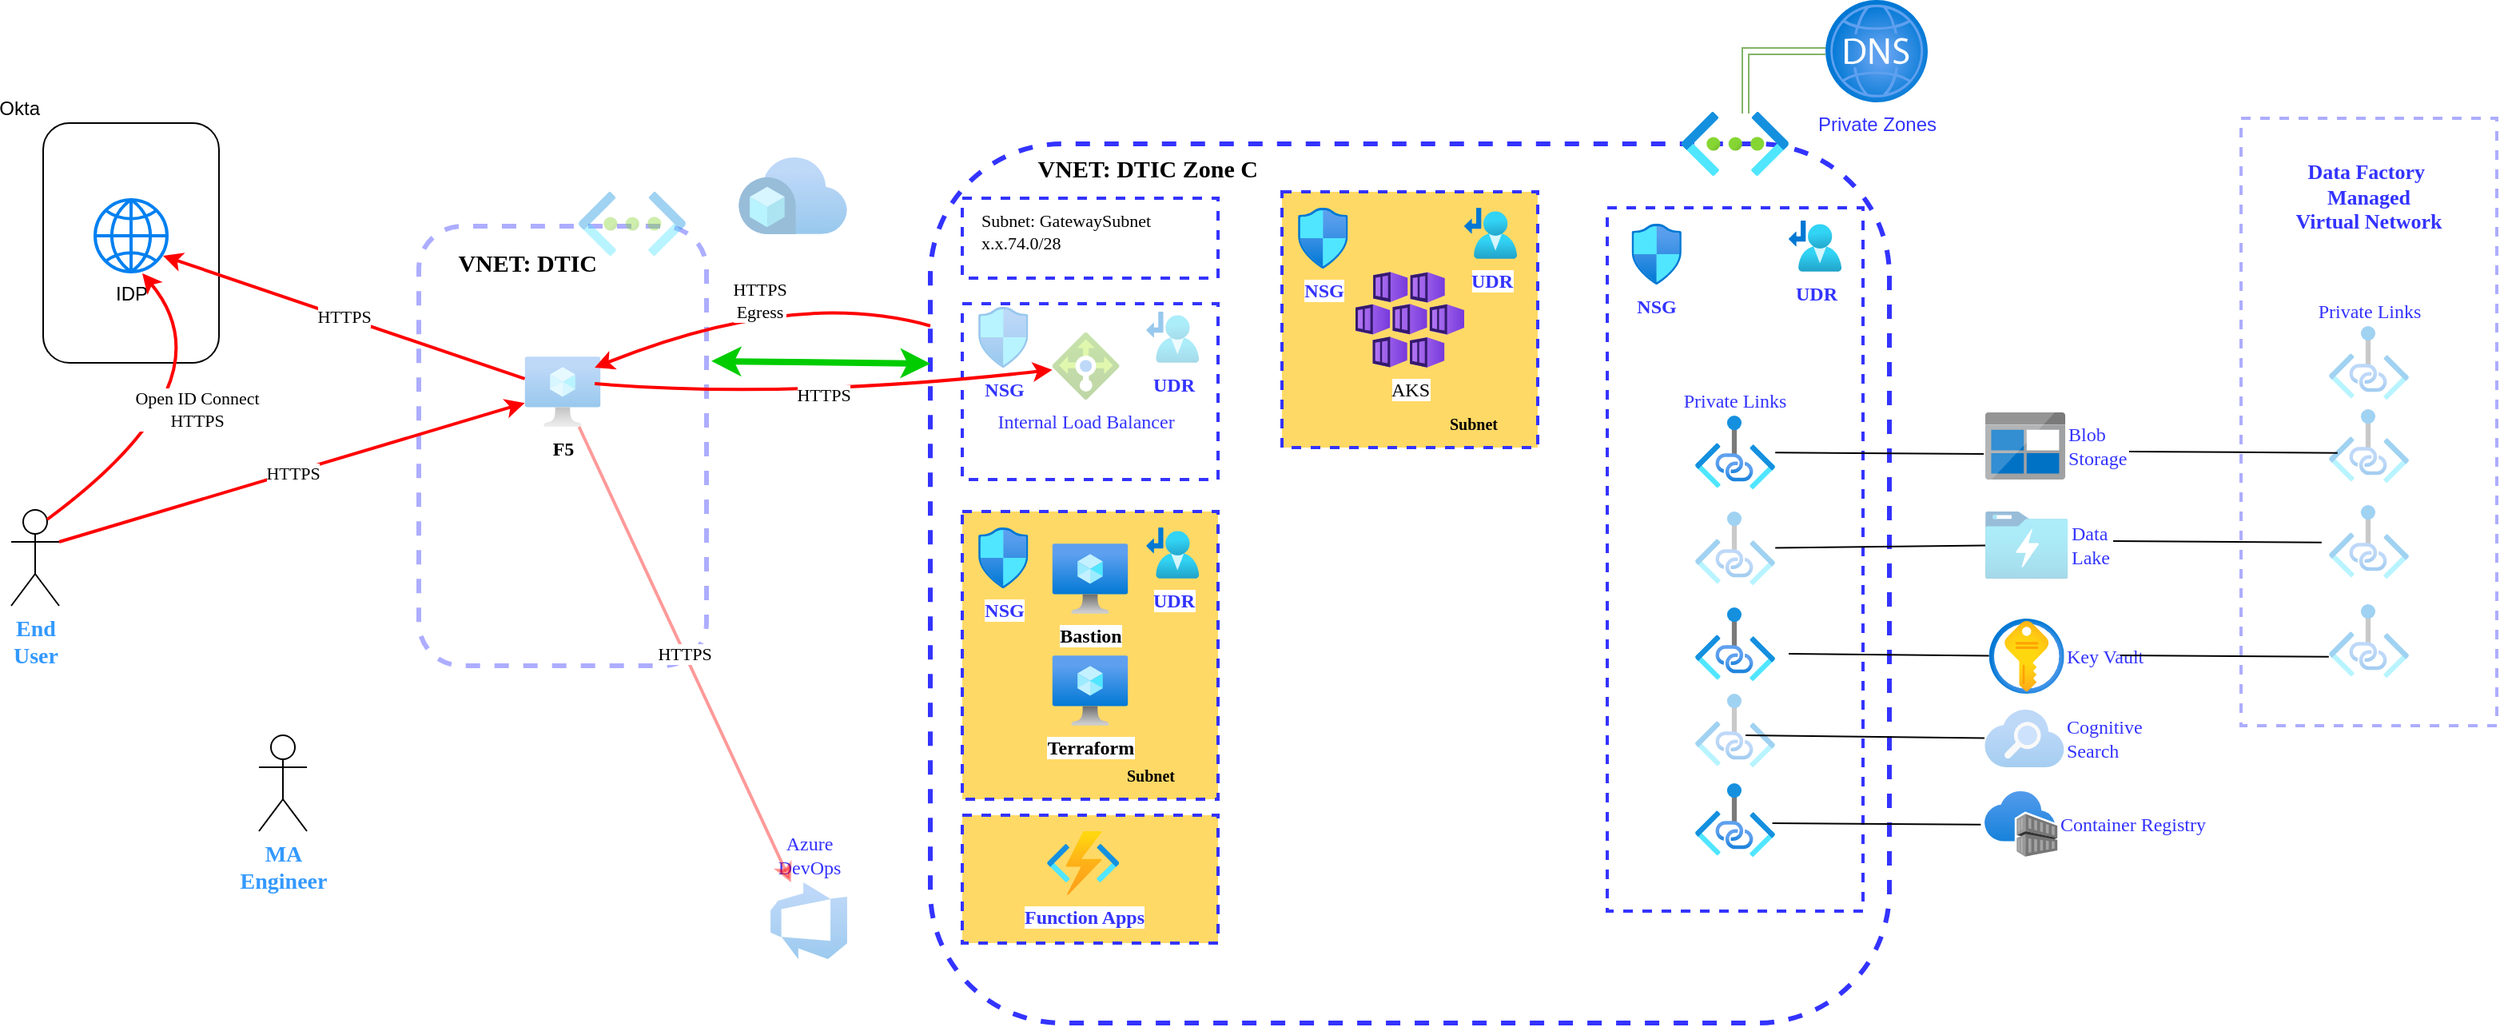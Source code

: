 <mxfile version="20.6.2" type="github">
  <diagram id="pkPBzq_F2FkeLmz5j-t2" name="Page-1">
    <mxGraphModel dx="2032" dy="1818" grid="1" gridSize="10" guides="1" tooltips="1" connect="1" arrows="1" fold="1" page="1" pageScale="1" pageWidth="850" pageHeight="1100" math="0" shadow="0">
      <root>
        <mxCell id="0" />
        <mxCell id="1" parent="0" />
        <mxCell id="_LxGCqmfsSir6SBeD6TM-1" value="" style="rounded=1;whiteSpace=wrap;html=1;direction=south;dashed=1;strokeColor=#3333FF;strokeWidth=3;fontStyle=1;fontFamily=Verdana;" parent="1" vertex="1">
          <mxGeometry x="130" y="20" width="600" height="550" as="geometry" />
        </mxCell>
        <mxCell id="_LxGCqmfsSir6SBeD6TM-2" value="" style="rounded=0;whiteSpace=wrap;html=1;dashed=1;strokeColor=#3333FF;strokeWidth=2;labelPosition=right;verticalLabelPosition=bottom;align=left;verticalAlign=top;fillColor=#FFD966;" parent="1" vertex="1">
          <mxGeometry x="150" y="250" width="160" height="180" as="geometry" />
        </mxCell>
        <mxCell id="_LxGCqmfsSir6SBeD6TM-3" value="Bastion" style="aspect=fixed;html=1;points=[];align=center;image;fontSize=12;image=img/lib/azure2/compute/Virtual_Machine.svg;dashed=1;strokeColor=#3333FF;strokeWidth=3;fontFamily=Verdana;fontStyle=1" parent="1" vertex="1">
          <mxGeometry x="206.28" y="270" width="47.44" height="44" as="geometry" />
        </mxCell>
        <mxCell id="_LxGCqmfsSir6SBeD6TM-4" value="Terraform" style="aspect=fixed;html=1;points=[];align=center;image;fontSize=12;image=img/lib/azure2/compute/Virtual_Machine.svg;dashed=1;strokeColor=#3333FF;strokeWidth=3;fontFamily=Verdana;fontStyle=1" parent="1" vertex="1">
          <mxGeometry x="206.28" y="340" width="47.44" height="44" as="geometry" />
        </mxCell>
        <mxCell id="_LxGCqmfsSir6SBeD6TM-5" value="" style="rounded=0;whiteSpace=wrap;html=1;dashed=1;strokeColor=#3333FF;strokeWidth=2;fillColor=#FFD966;" parent="1" vertex="1">
          <mxGeometry x="350" y="50" width="160" height="160" as="geometry" />
        </mxCell>
        <mxCell id="_LxGCqmfsSir6SBeD6TM-7" value="AKS" style="aspect=fixed;html=1;points=[];align=center;image;fontSize=12;image=img/lib/azure2/containers/Kubernetes_Services.svg;dashed=1;strokeColor=#3333FF;strokeWidth=2;fontFamily=Verdana;" parent="1" vertex="1">
          <mxGeometry x="396" y="100" width="68" height="60" as="geometry" />
        </mxCell>
        <mxCell id="_LxGCqmfsSir6SBeD6TM-8" value="" style="aspect=fixed;html=1;points=[];align=center;image;fontSize=12;image=img/lib/azure2/networking/Virtual_Networks.svg;dashed=1;strokeColor=#3333FF;strokeWidth=2;fontFamily=Verdana;" parent="1" vertex="1">
          <mxGeometry x="600" width="67" height="40" as="geometry" />
        </mxCell>
        <mxCell id="_LxGCqmfsSir6SBeD6TM-9" value="VNET: DTIC Zone C&amp;nbsp;" style="text;html=1;strokeColor=none;fillColor=none;align=center;verticalAlign=middle;whiteSpace=wrap;rounded=0;dashed=1;strokeWidth=2;fontFamily=Verdana;fontStyle=1;fontSize=15;" parent="1" vertex="1">
          <mxGeometry x="170" y="20" width="196.28" height="30" as="geometry" />
        </mxCell>
        <mxCell id="_LxGCqmfsSir6SBeD6TM-10" value="NSG" style="aspect=fixed;html=1;points=[];align=center;image;fontSize=12;image=img/lib/azure2/networking/Network_Security_Groups.svg;dashed=1;strokeColor=#3333FF;strokeWidth=2;fontFamily=Verdana;fontColor=#3333FF;fontStyle=1" parent="1" vertex="1">
          <mxGeometry x="160" y="260" width="31.29" height="38" as="geometry" />
        </mxCell>
        <mxCell id="_LxGCqmfsSir6SBeD6TM-11" value="Subnet" style="text;html=1;strokeColor=none;fillColor=none;align=center;verticalAlign=middle;whiteSpace=wrap;rounded=0;dashed=1;strokeWidth=2;fontFamily=Verdana;fontSize=10;fontColor=#000000;fontStyle=1" parent="1" vertex="1">
          <mxGeometry x="238.14" y="400" width="60" height="30" as="geometry" />
        </mxCell>
        <mxCell id="_LxGCqmfsSir6SBeD6TM-12" value="Subnet" style="text;html=1;strokeColor=none;fillColor=none;align=center;verticalAlign=middle;whiteSpace=wrap;rounded=0;dashed=1;strokeWidth=2;fontFamily=Verdana;fontSize=10;fontColor=#000000;fontStyle=1" parent="1" vertex="1">
          <mxGeometry x="440" y="180" width="60" height="30" as="geometry" />
        </mxCell>
        <mxCell id="_LxGCqmfsSir6SBeD6TM-13" value="NSG" style="aspect=fixed;html=1;points=[];align=center;image;fontSize=12;image=img/lib/azure2/networking/Network_Security_Groups.svg;dashed=1;strokeColor=#3333FF;strokeWidth=2;fontFamily=Verdana;fontColor=#3333FF;fontStyle=1" parent="1" vertex="1">
          <mxGeometry x="360" y="60" width="31.29" height="38" as="geometry" />
        </mxCell>
        <mxCell id="A7Y3zjwEidm9EwU9jEmX-1" value="&lt;font color=&quot;#3333ff&quot;&gt;Private Zones&lt;/font&gt;" style="aspect=fixed;html=1;points=[];align=center;image;fontSize=12;image=img/lib/azure2/networking/DNS_Zones.svg;" parent="1" vertex="1">
          <mxGeometry x="690" y="-70" width="64" height="64" as="geometry" />
        </mxCell>
        <mxCell id="A7Y3zjwEidm9EwU9jEmX-3" value="" style="shape=link;html=1;rounded=0;exitX=0.597;exitY=0.025;exitDx=0;exitDy=0;exitPerimeter=0;fillColor=#d5e8d4;strokeColor=#82b366;" parent="1" source="_LxGCqmfsSir6SBeD6TM-8" target="A7Y3zjwEidm9EwU9jEmX-1" edge="1">
          <mxGeometry width="100" relative="1" as="geometry">
            <mxPoint x="640" as="sourcePoint" />
            <mxPoint x="470" y="120" as="targetPoint" />
            <Array as="points">
              <mxPoint x="640" y="-38" />
            </Array>
          </mxGeometry>
        </mxCell>
        <mxCell id="A7Y3zjwEidm9EwU9jEmX-5" value="" style="rounded=0;whiteSpace=wrap;html=1;dashed=1;strokeColor=#3333FF;strokeWidth=2;" parent="1" vertex="1">
          <mxGeometry x="553.5" y="60" width="160" height="440" as="geometry" />
        </mxCell>
        <mxCell id="A7Y3zjwEidm9EwU9jEmX-6" value="NSG" style="aspect=fixed;html=1;points=[];align=center;image;fontSize=12;image=img/lib/azure2/networking/Network_Security_Groups.svg;dashed=1;strokeColor=#3333FF;strokeWidth=2;fontFamily=Verdana;fontColor=#3333FF;fontStyle=1" parent="1" vertex="1">
          <mxGeometry x="568.71" y="70" width="31.29" height="38" as="geometry" />
        </mxCell>
        <mxCell id="A7Y3zjwEidm9EwU9jEmX-7" value="UDR" style="aspect=fixed;html=1;points=[];align=center;image;fontSize=12;image=img/lib/azure2/networking/Route_Tables.svg;fontColor=#3333FF;fontStyle=1;fontFamily=Verdana;" parent="1" vertex="1">
          <mxGeometry x="464" y="60" width="33.03" height="32" as="geometry" />
        </mxCell>
        <mxCell id="A7Y3zjwEidm9EwU9jEmX-8" value="UDR" style="aspect=fixed;html=1;points=[];align=center;image;fontSize=12;image=img/lib/azure2/networking/Route_Tables.svg;fontColor=#3333FF;fontStyle=1;fontFamily=Verdana;" parent="1" vertex="1">
          <mxGeometry x="667" y="68" width="33.03" height="32" as="geometry" />
        </mxCell>
        <mxCell id="A7Y3zjwEidm9EwU9jEmX-9" value="UDR" style="aspect=fixed;html=1;points=[];align=center;image;fontSize=12;image=img/lib/azure2/networking/Route_Tables.svg;fontColor=#3333FF;fontStyle=1;fontFamily=Verdana;" parent="1" vertex="1">
          <mxGeometry x="265.11" y="260" width="33.03" height="32" as="geometry" />
        </mxCell>
        <mxCell id="A7Y3zjwEidm9EwU9jEmX-10" value="Private Links" style="aspect=fixed;html=1;points=[];align=center;image;fontSize=12;image=img/lib/azure2/networking/Private_Link.svg;fontFamily=Verdana;fontColor=#3333FF;labelPosition=center;verticalLabelPosition=top;verticalAlign=bottom;" parent="1" vertex="1">
          <mxGeometry x="608.41" y="190" width="50.18" height="46" as="geometry" />
        </mxCell>
        <mxCell id="A7Y3zjwEidm9EwU9jEmX-11" value="" style="aspect=fixed;html=1;points=[];align=center;image;fontSize=12;image=img/lib/azure2/networking/Private_Link.svg;fontFamily=Verdana;fontColor=#3333FF;opacity=40;" parent="1" vertex="1">
          <mxGeometry x="608.41" y="250" width="50.18" height="46" as="geometry" />
        </mxCell>
        <mxCell id="A7Y3zjwEidm9EwU9jEmX-12" value="" style="aspect=fixed;html=1;points=[];align=center;image;fontSize=12;image=img/lib/azure2/networking/Private_Link.svg;fontFamily=Verdana;fontColor=#3333FF;" parent="1" vertex="1">
          <mxGeometry x="608.41" y="310" width="50.18" height="46" as="geometry" />
        </mxCell>
        <mxCell id="A7Y3zjwEidm9EwU9jEmX-13" value="" style="aspect=fixed;html=1;points=[];align=center;image;fontSize=12;image=img/lib/azure2/networking/Private_Link.svg;fontFamily=Verdana;fontColor=#3333FF;opacity=40;" parent="1" vertex="1">
          <mxGeometry x="608.41" y="364" width="50.18" height="46" as="geometry" />
        </mxCell>
        <mxCell id="A7Y3zjwEidm9EwU9jEmX-14" value="" style="aspect=fixed;html=1;points=[];align=center;image;fontSize=12;image=img/lib/azure2/networking/Private_Link.svg;fontFamily=Verdana;fontColor=#3333FF;" parent="1" vertex="1">
          <mxGeometry x="608.41" y="420" width="50.18" height="46" as="geometry" />
        </mxCell>
        <mxCell id="A7Y3zjwEidm9EwU9jEmX-15" value="" style="rounded=0;whiteSpace=wrap;html=1;dashed=1;strokeColor=#3333FF;strokeWidth=2;labelPosition=right;verticalLabelPosition=bottom;align=left;verticalAlign=top;" parent="1" vertex="1">
          <mxGeometry x="150" y="120" width="160" height="110" as="geometry" />
        </mxCell>
        <mxCell id="A7Y3zjwEidm9EwU9jEmX-16" value="NSG" style="aspect=fixed;html=1;points=[];align=center;image;fontSize=12;image=img/lib/azure2/networking/Network_Security_Groups.svg;dashed=1;strokeColor=#3333FF;strokeWidth=2;fontFamily=Verdana;fontColor=#3333FF;fontStyle=1;opacity=40;" parent="1" vertex="1">
          <mxGeometry x="160" y="122" width="31.29" height="38" as="geometry" />
        </mxCell>
        <mxCell id="A7Y3zjwEidm9EwU9jEmX-17" value="UDR" style="aspect=fixed;html=1;points=[];align=center;image;fontSize=12;image=img/lib/azure2/networking/Route_Tables.svg;fontColor=#3333FF;fontStyle=1;fontFamily=Verdana;opacity=40;" parent="1" vertex="1">
          <mxGeometry x="265.11" y="125" width="33.03" height="32" as="geometry" />
        </mxCell>
        <mxCell id="A7Y3zjwEidm9EwU9jEmX-18" value="Internal Load Balancer" style="aspect=fixed;html=1;points=[];align=center;image;fontSize=12;image=img/lib/azure2/networking/Load_Balancers.svg;fontFamily=Verdana;fontColor=#3333FF;imageBackground=none;opacity=40;" parent="1" vertex="1">
          <mxGeometry x="206.28" y="138" width="42" height="42" as="geometry" />
        </mxCell>
        <mxCell id="A7Y3zjwEidm9EwU9jEmX-19" value="" style="rounded=0;whiteSpace=wrap;html=1;dashed=1;strokeColor=#3333FF;strokeWidth=2;labelPosition=right;verticalLabelPosition=bottom;align=left;verticalAlign=top;" parent="1" vertex="1">
          <mxGeometry x="150" y="54" width="160" height="50" as="geometry" />
        </mxCell>
        <mxCell id="A7Y3zjwEidm9EwU9jEmX-20" value="" style="rounded=0;whiteSpace=wrap;html=1;dashed=1;strokeColor=#3333FF;strokeWidth=2;labelPosition=right;verticalLabelPosition=bottom;align=left;verticalAlign=top;fillColor=#FFD966;" parent="1" vertex="1">
          <mxGeometry x="150" y="440" width="160" height="80" as="geometry" />
        </mxCell>
        <mxCell id="A7Y3zjwEidm9EwU9jEmX-21" value="Function Apps" style="aspect=fixed;html=1;points=[];align=center;image;fontSize=12;image=img/lib/azure2/compute/Function_Apps.svg;fontFamily=Verdana;fontColor=#3333FF;fontStyle=1" parent="1" vertex="1">
          <mxGeometry x="202.95" y="450" width="45.33" height="40" as="geometry" />
        </mxCell>
        <mxCell id="A7Y3zjwEidm9EwU9jEmX-24" value="Blob&lt;br&gt;Storage" style="sketch=0;aspect=fixed;html=1;points=[];align=left;image;fontSize=12;image=img/lib/mscae/BlobBlock.svg;fontFamily=Verdana;fontColor=#3333FF;labelPosition=right;verticalLabelPosition=middle;verticalAlign=middle;" parent="1" vertex="1">
          <mxGeometry x="790" y="188" width="50" height="42" as="geometry" />
        </mxCell>
        <mxCell id="A7Y3zjwEidm9EwU9jEmX-25" value="" style="endArrow=none;html=1;rounded=0;strokeColor=default;fontFamily=Verdana;fontSize=13;fontColor=#3333FF;entryX=-0.02;entryY=0.619;entryDx=0;entryDy=0;entryPerimeter=0;" parent="1" source="A7Y3zjwEidm9EwU9jEmX-10" target="A7Y3zjwEidm9EwU9jEmX-24" edge="1">
          <mxGeometry width="50" height="50" relative="1" as="geometry">
            <mxPoint x="720" y="250" as="sourcePoint" />
            <mxPoint x="770" y="200" as="targetPoint" />
          </mxGeometry>
        </mxCell>
        <mxCell id="A7Y3zjwEidm9EwU9jEmX-26" value="Data&lt;br&gt;Lake" style="aspect=fixed;html=1;points=[];align=left;image;fontSize=12;image=img/lib/azure2/analytics/Data_Lake_Store_Gen1.svg;fontFamily=Verdana;fontColor=#3333FF;labelPosition=right;verticalLabelPosition=middle;verticalAlign=middle;opacity=40;" parent="1" vertex="1">
          <mxGeometry x="790" y="250" width="51.69" height="42" as="geometry" />
        </mxCell>
        <mxCell id="A7Y3zjwEidm9EwU9jEmX-27" value="" style="endArrow=none;html=1;rounded=0;strokeColor=default;fontFamily=Verdana;fontSize=13;fontColor=#3399FF;" parent="1" source="A7Y3zjwEidm9EwU9jEmX-11" target="A7Y3zjwEidm9EwU9jEmX-26" edge="1">
          <mxGeometry width="50" height="50" relative="1" as="geometry">
            <mxPoint x="667.0" y="279.501" as="sourcePoint" />
            <mxPoint x="797.41" y="280.338" as="targetPoint" />
          </mxGeometry>
        </mxCell>
        <mxCell id="A7Y3zjwEidm9EwU9jEmX-29" value="&lt;font color=&quot;#3333ff&quot;&gt;Key Vault&lt;/font&gt;" style="aspect=fixed;html=1;points=[];align=left;image;fontSize=12;image=img/lib/azure2/security/Key_Vaults.svg;fontFamily=Verdana;fontColor=#3399FF;labelPosition=right;verticalLabelPosition=middle;verticalAlign=middle;" parent="1" vertex="1">
          <mxGeometry x="792.35" y="317" width="47" height="47" as="geometry" />
        </mxCell>
        <mxCell id="A7Y3zjwEidm9EwU9jEmX-30" value="" style="endArrow=none;html=1;rounded=0;strokeColor=default;fontFamily=Verdana;fontSize=13;fontColor=#3333FF;" parent="1" target="A7Y3zjwEidm9EwU9jEmX-29" edge="1">
          <mxGeometry width="50" height="50" relative="1" as="geometry">
            <mxPoint x="667.0" y="339.001" as="sourcePoint" />
            <mxPoint x="780" y="340" as="targetPoint" />
          </mxGeometry>
        </mxCell>
        <mxCell id="A7Y3zjwEidm9EwU9jEmX-31" value="Cognitive&lt;br&gt;Search" style="aspect=fixed;html=1;points=[];align=left;image;fontSize=12;image=img/lib/azure2/app_services/Search_Services.svg;fontFamily=Verdana;fontColor=#3333FF;labelPosition=right;verticalLabelPosition=middle;verticalAlign=middle;opacity=40;" parent="1" vertex="1">
          <mxGeometry x="789.51" y="374" width="49.84" height="36" as="geometry" />
        </mxCell>
        <mxCell id="A7Y3zjwEidm9EwU9jEmX-32" value="" style="endArrow=none;html=1;rounded=0;strokeColor=default;fontFamily=Verdana;fontSize=13;fontColor=#3333FF;exitX=0.63;exitY=0.565;exitDx=0;exitDy=0;exitPerimeter=0;" parent="1" source="A7Y3zjwEidm9EwU9jEmX-13" target="A7Y3zjwEidm9EwU9jEmX-31" edge="1">
          <mxGeometry width="50" height="50" relative="1" as="geometry">
            <mxPoint x="656.79" y="400.001" as="sourcePoint" />
            <mxPoint x="787.2" y="400.838" as="targetPoint" />
          </mxGeometry>
        </mxCell>
        <mxCell id="A7Y3zjwEidm9EwU9jEmX-33" value="&lt;font color=&quot;#3333ff&quot;&gt;Container Registry&lt;/font&gt;" style="aspect=fixed;html=1;points=[];align=left;image;fontSize=12;image=img/lib/azure2/containers/Container_Registries.svg;fontFamily=Verdana;fontColor=#3399FF;labelPosition=right;verticalLabelPosition=middle;verticalAlign=middle;" parent="1" vertex="1">
          <mxGeometry x="789.51" y="425" width="45.7" height="41" as="geometry" />
        </mxCell>
        <mxCell id="A7Y3zjwEidm9EwU9jEmX-34" value="" style="endArrow=none;html=1;rounded=0;strokeColor=default;fontFamily=Verdana;fontSize=13;fontColor=#3333FF;entryX=-0.02;entryY=0.619;entryDx=0;entryDy=0;entryPerimeter=0;" parent="1" edge="1">
          <mxGeometry width="50" height="50" relative="1" as="geometry">
            <mxPoint x="656.79" y="445.001" as="sourcePoint" />
            <mxPoint x="787.2" y="445.838" as="targetPoint" />
          </mxGeometry>
        </mxCell>
        <mxCell id="A7Y3zjwEidm9EwU9jEmX-35" value="" style="rounded=0;whiteSpace=wrap;html=1;dashed=1;strokeColor=#3333FF;strokeWidth=2;opacity=40;" parent="1" vertex="1">
          <mxGeometry x="950" y="4" width="160" height="380" as="geometry" />
        </mxCell>
        <mxCell id="A7Y3zjwEidm9EwU9jEmX-38" value="Private Links" style="aspect=fixed;html=1;points=[];align=center;image;fontSize=12;image=img/lib/azure2/networking/Private_Link.svg;fontFamily=Verdana;fontColor=#3333FF;labelPosition=center;verticalLabelPosition=top;verticalAlign=bottom;opacity=40;" parent="1" vertex="1">
          <mxGeometry x="1004.91" y="134" width="50.18" height="46" as="geometry" />
        </mxCell>
        <mxCell id="A7Y3zjwEidm9EwU9jEmX-39" value="" style="aspect=fixed;html=1;points=[];align=center;image;fontSize=12;image=img/lib/azure2/networking/Private_Link.svg;fontFamily=Verdana;fontColor=#3333FF;opacity=40;" parent="1" vertex="1">
          <mxGeometry x="1004.91" y="186" width="50.18" height="46" as="geometry" />
        </mxCell>
        <mxCell id="A7Y3zjwEidm9EwU9jEmX-40" value="" style="aspect=fixed;html=1;points=[];align=center;image;fontSize=12;image=img/lib/azure2/networking/Private_Link.svg;fontFamily=Verdana;fontColor=#3333FF;opacity=40;" parent="1" vertex="1">
          <mxGeometry x="1004.91" y="246" width="50.18" height="46" as="geometry" />
        </mxCell>
        <mxCell id="A7Y3zjwEidm9EwU9jEmX-41" value="" style="aspect=fixed;html=1;points=[];align=center;image;fontSize=12;image=img/lib/azure2/networking/Private_Link.svg;fontFamily=Verdana;fontColor=#3333FF;opacity=40;" parent="1" vertex="1">
          <mxGeometry x="1004.91" y="308" width="50.18" height="46" as="geometry" />
        </mxCell>
        <mxCell id="A7Y3zjwEidm9EwU9jEmX-55" value="" style="endArrow=none;html=1;rounded=0;strokeColor=default;fontFamily=Verdana;fontSize=13;fontColor=#3333FF;entryX=-0.02;entryY=0.619;entryDx=0;entryDy=0;entryPerimeter=0;" parent="1" edge="1">
          <mxGeometry width="50" height="50" relative="1" as="geometry">
            <mxPoint x="880.0" y="212.501" as="sourcePoint" />
            <mxPoint x="1010.41" y="213.338" as="targetPoint" />
          </mxGeometry>
        </mxCell>
        <mxCell id="A7Y3zjwEidm9EwU9jEmX-57" value="" style="endArrow=none;html=1;rounded=0;strokeColor=default;fontFamily=Verdana;fontSize=13;fontColor=#3333FF;entryX=-0.02;entryY=0.619;entryDx=0;entryDy=0;entryPerimeter=0;" parent="1" edge="1">
          <mxGeometry width="50" height="50" relative="1" as="geometry">
            <mxPoint x="870.0" y="268.501" as="sourcePoint" />
            <mxPoint x="1000.41" y="269.338" as="targetPoint" />
          </mxGeometry>
        </mxCell>
        <mxCell id="A7Y3zjwEidm9EwU9jEmX-58" value="" style="endArrow=none;html=1;rounded=0;strokeColor=default;fontFamily=Verdana;fontSize=13;fontColor=#3333FF;entryX=-0.02;entryY=0.619;entryDx=0;entryDy=0;entryPerimeter=0;" parent="1" edge="1">
          <mxGeometry width="50" height="50" relative="1" as="geometry">
            <mxPoint x="874.5" y="340.001" as="sourcePoint" />
            <mxPoint x="1004.91" y="340.838" as="targetPoint" />
          </mxGeometry>
        </mxCell>
        <mxCell id="A7Y3zjwEidm9EwU9jEmX-60" value="&lt;b&gt;Data Factory&amp;nbsp;&lt;br&gt;Managed&lt;br&gt;Virtual Network&lt;/b&gt;" style="text;html=1;strokeColor=none;fillColor=none;align=center;verticalAlign=middle;whiteSpace=wrap;rounded=0;fontFamily=Verdana;fontSize=13;fontColor=#3333FF;opacity=40;" parent="1" vertex="1">
          <mxGeometry x="960" y="13" width="140" height="79" as="geometry" />
        </mxCell>
        <mxCell id="r7Z5neGbWyE1JMXpOCnD-1" value="" style="rounded=1;whiteSpace=wrap;html=1;direction=south;dashed=1;strokeColor=#3333FF;strokeWidth=3;fontStyle=1;fontFamily=Verdana;opacity=40;" parent="1" vertex="1">
          <mxGeometry x="-190" y="71.5" width="180" height="275" as="geometry" />
        </mxCell>
        <mxCell id="r7Z5neGbWyE1JMXpOCnD-2" value="VNET: DTIC&amp;nbsp;" style="text;html=1;strokeColor=none;fillColor=none;align=center;verticalAlign=middle;whiteSpace=wrap;rounded=0;dashed=1;strokeWidth=2;fontFamily=Verdana;fontStyle=1;fontSize=15;opacity=40;" parent="1" vertex="1">
          <mxGeometry x="-180" y="80" width="120" height="28" as="geometry" />
        </mxCell>
        <mxCell id="r7Z5neGbWyE1JMXpOCnD-3" value="" style="aspect=fixed;html=1;points=[];align=center;image;fontSize=12;image=img/lib/azure2/networking/Virtual_Networks.svg;dashed=1;strokeColor=#3333FF;strokeWidth=2;fontFamily=Verdana;opacity=40;" parent="1" vertex="1">
          <mxGeometry x="-90" y="50" width="67" height="40" as="geometry" />
        </mxCell>
        <mxCell id="r7Z5neGbWyE1JMXpOCnD-4" value="F5" style="aspect=fixed;html=1;points=[];align=center;image;fontSize=12;image=img/lib/azure2/compute/Virtual_Machine.svg;dashed=1;strokeColor=#3333FF;strokeWidth=3;fontFamily=Verdana;fontStyle=1;opacity=40;" parent="1" vertex="1">
          <mxGeometry x="-123.72" y="153" width="47.44" height="44" as="geometry" />
        </mxCell>
        <mxCell id="r7Z5neGbWyE1JMXpOCnD-5" value="" style="aspect=fixed;html=1;points=[];align=center;image;fontSize=12;image=img/lib/azure2/azure_ecosystem/Azure_Hybrid_Center.svg;opacity=40;" parent="1" vertex="1">
          <mxGeometry x="10" y="28.5" width="68" height="48" as="geometry" />
        </mxCell>
        <mxCell id="r7Z5neGbWyE1JMXpOCnD-6" value="" style="endArrow=classic;startArrow=classic;html=1;rounded=0;entryX=0.25;entryY=1;entryDx=0;entryDy=0;exitX=0.307;exitY=-0.017;exitDx=0;exitDy=0;exitPerimeter=0;strokeColor=#00CC00;strokeWidth=4;" parent="1" source="r7Z5neGbWyE1JMXpOCnD-1" target="_LxGCqmfsSir6SBeD6TM-1" edge="1">
          <mxGeometry width="50" height="50" relative="1" as="geometry">
            <mxPoint y="157" as="sourcePoint" />
            <mxPoint x="50" y="107" as="targetPoint" />
          </mxGeometry>
        </mxCell>
        <mxCell id="r7Z5neGbWyE1JMXpOCnD-8" value="Okta" style="rounded=1;whiteSpace=wrap;html=1;labelPosition=left;verticalLabelPosition=top;align=right;verticalAlign=bottom;" parent="1" vertex="1">
          <mxGeometry x="-425" y="7" width="110" height="150" as="geometry" />
        </mxCell>
        <mxCell id="r7Z5neGbWyE1JMXpOCnD-9" value="IDP" style="html=1;verticalLabelPosition=bottom;align=center;labelBackgroundColor=#ffffff;verticalAlign=top;strokeWidth=2;strokeColor=#0080F0;shadow=0;dashed=0;shape=mxgraph.ios7.icons.globe;" parent="1" vertex="1">
          <mxGeometry x="-392.5" y="55" width="45" height="45" as="geometry" />
        </mxCell>
        <mxCell id="r7Z5neGbWyE1JMXpOCnD-10" value="MA&lt;br&gt;Engineer" style="shape=umlActor;verticalLabelPosition=bottom;verticalAlign=top;html=1;outlineConnect=0;fontColor=#3399FF;fontStyle=1;fontFamily=Verdana;fontSize=14;" parent="1" vertex="1">
          <mxGeometry x="-290" y="390" width="30" height="60" as="geometry" />
        </mxCell>
        <mxCell id="r7Z5neGbWyE1JMXpOCnD-11" value="End&lt;br&gt;User" style="shape=umlActor;verticalLabelPosition=bottom;verticalAlign=top;html=1;outlineConnect=0;fontColor=#3399FF;fontStyle=1;fontFamily=Verdana;fontSize=14;" parent="1" vertex="1">
          <mxGeometry x="-445" y="249" width="30" height="60" as="geometry" />
        </mxCell>
        <mxCell id="r7Z5neGbWyE1JMXpOCnD-12" value="Subnet: GatewaySubnet&lt;br&gt;x.x.74.0/28" style="text;html=1;strokeColor=none;fillColor=none;align=left;verticalAlign=middle;whiteSpace=wrap;rounded=0;fontFamily=Verdana;fontSize=11;fontColor=#000000;opacity=40;" parent="1" vertex="1">
          <mxGeometry x="160" y="60" width="140" height="30" as="geometry" />
        </mxCell>
        <mxCell id="r7Z5neGbWyE1JMXpOCnD-13" value="HTTPS" style="endArrow=classic;html=1;rounded=0;strokeColor=#FF0000;strokeWidth=2;fontFamily=Verdana;fontSize=11;fontColor=#000000;entryX=0.944;entryY=0.778;entryDx=0;entryDy=0;entryPerimeter=0;" parent="1" source="r7Z5neGbWyE1JMXpOCnD-4" target="r7Z5neGbWyE1JMXpOCnD-9" edge="1">
          <mxGeometry width="50" height="50" relative="1" as="geometry">
            <mxPoint x="-290" y="166" as="sourcePoint" />
            <mxPoint x="-240" y="116" as="targetPoint" />
          </mxGeometry>
        </mxCell>
        <mxCell id="r7Z5neGbWyE1JMXpOCnD-14" value="HTTPS" style="endArrow=classic;html=1;rounded=0;strokeColor=#FF0000;strokeWidth=2;fontFamily=Verdana;fontSize=11;fontColor=#000000;exitX=1;exitY=0.333;exitDx=0;exitDy=0;exitPerimeter=0;" parent="1" source="r7Z5neGbWyE1JMXpOCnD-11" target="r7Z5neGbWyE1JMXpOCnD-4" edge="1">
          <mxGeometry width="50" height="50" relative="1" as="geometry">
            <mxPoint x="-180.0" y="306.927" as="sourcePoint" />
            <mxPoint x="-406.3" y="230" as="targetPoint" />
          </mxGeometry>
        </mxCell>
        <mxCell id="r7Z5neGbWyE1JMXpOCnD-15" value="Azure&lt;br&gt;DevOps" style="aspect=fixed;html=1;points=[];align=center;image;fontSize=12;image=img/lib/azure2/devops/Azure_DevOps.svg;fontFamily=Verdana;fontColor=#3333FF;labelPosition=center;verticalLabelPosition=top;verticalAlign=bottom;opacity=40;" parent="1" vertex="1">
          <mxGeometry x="30" y="482" width="48" height="48" as="geometry" />
        </mxCell>
        <mxCell id="r7Z5neGbWyE1JMXpOCnD-16" value="HTTPS" style="endArrow=classic;html=1;rounded=0;strokeColor=#FF0000;strokeWidth=2;fontFamily=Verdana;fontSize=11;fontColor=#000000;opacity=40;" parent="1" source="r7Z5neGbWyE1JMXpOCnD-4" target="r7Z5neGbWyE1JMXpOCnD-15" edge="1">
          <mxGeometry width="50" height="50" relative="1" as="geometry">
            <mxPoint x="30.0" y="476.927" as="sourcePoint" />
            <mxPoint x="-196.3" y="400" as="targetPoint" />
          </mxGeometry>
        </mxCell>
        <mxCell id="r7Z5neGbWyE1JMXpOCnD-17" value="HTTPS" style="endArrow=classic;html=1;strokeColor=#FF0000;strokeWidth=2;fontFamily=Verdana;fontSize=11;fontColor=#000000;exitX=0.922;exitY=0.386;exitDx=0;exitDy=0;exitPerimeter=0;curved=1;" parent="1" source="r7Z5neGbWyE1JMXpOCnD-4" target="A7Y3zjwEidm9EwU9jEmX-18" edge="1">
          <mxGeometry width="50" height="50" relative="1" as="geometry">
            <mxPoint x="-110" y="256.46" as="sourcePoint" />
            <mxPoint x="181.28" y="169.538" as="targetPoint" />
            <Array as="points">
              <mxPoint x="40" y="180" />
            </Array>
          </mxGeometry>
        </mxCell>
        <mxCell id="r7Z5neGbWyE1JMXpOCnD-18" value="HTTPS&lt;br&gt;Egress" style="endArrow=classic;html=1;strokeColor=#FF0000;strokeWidth=2;fontFamily=Verdana;fontSize=11;fontColor=#000000;exitX=0.207;exitY=1;exitDx=0;exitDy=0;exitPerimeter=0;curved=1;entryX=0.922;entryY=0.159;entryDx=0;entryDy=0;entryPerimeter=0;" parent="1" source="_LxGCqmfsSir6SBeD6TM-1" target="r7Z5neGbWyE1JMXpOCnD-4" edge="1">
          <mxGeometry width="50" height="50" relative="1" as="geometry">
            <mxPoint x="-76.28" y="123.984" as="sourcePoint" />
            <mxPoint x="209.98" y="115.355" as="targetPoint" />
            <Array as="points">
              <mxPoint x="44" y="110" />
            </Array>
          </mxGeometry>
        </mxCell>
        <mxCell id="r7Z5neGbWyE1JMXpOCnD-19" value="Open ID Connect&lt;br&gt;HTTPS" style="endArrow=classic;html=1;strokeColor=#FF0000;strokeWidth=2;fontFamily=Verdana;fontSize=11;fontColor=#000000;exitX=0.75;exitY=0.1;exitDx=0;exitDy=0;exitPerimeter=0;curved=1;entryX=0.656;entryY=1.022;entryDx=0;entryDy=0;entryPerimeter=0;" parent="1" source="r7Z5neGbWyE1JMXpOCnD-11" target="r7Z5neGbWyE1JMXpOCnD-9" edge="1">
          <mxGeometry width="50" height="50" relative="1" as="geometry">
            <mxPoint x="-220.02" y="192.85" as="sourcePoint" />
            <mxPoint x="-430.0" y="218.996" as="targetPoint" />
            <Array as="points">
              <mxPoint x="-306.02" y="169" />
            </Array>
          </mxGeometry>
        </mxCell>
      </root>
    </mxGraphModel>
  </diagram>
</mxfile>
